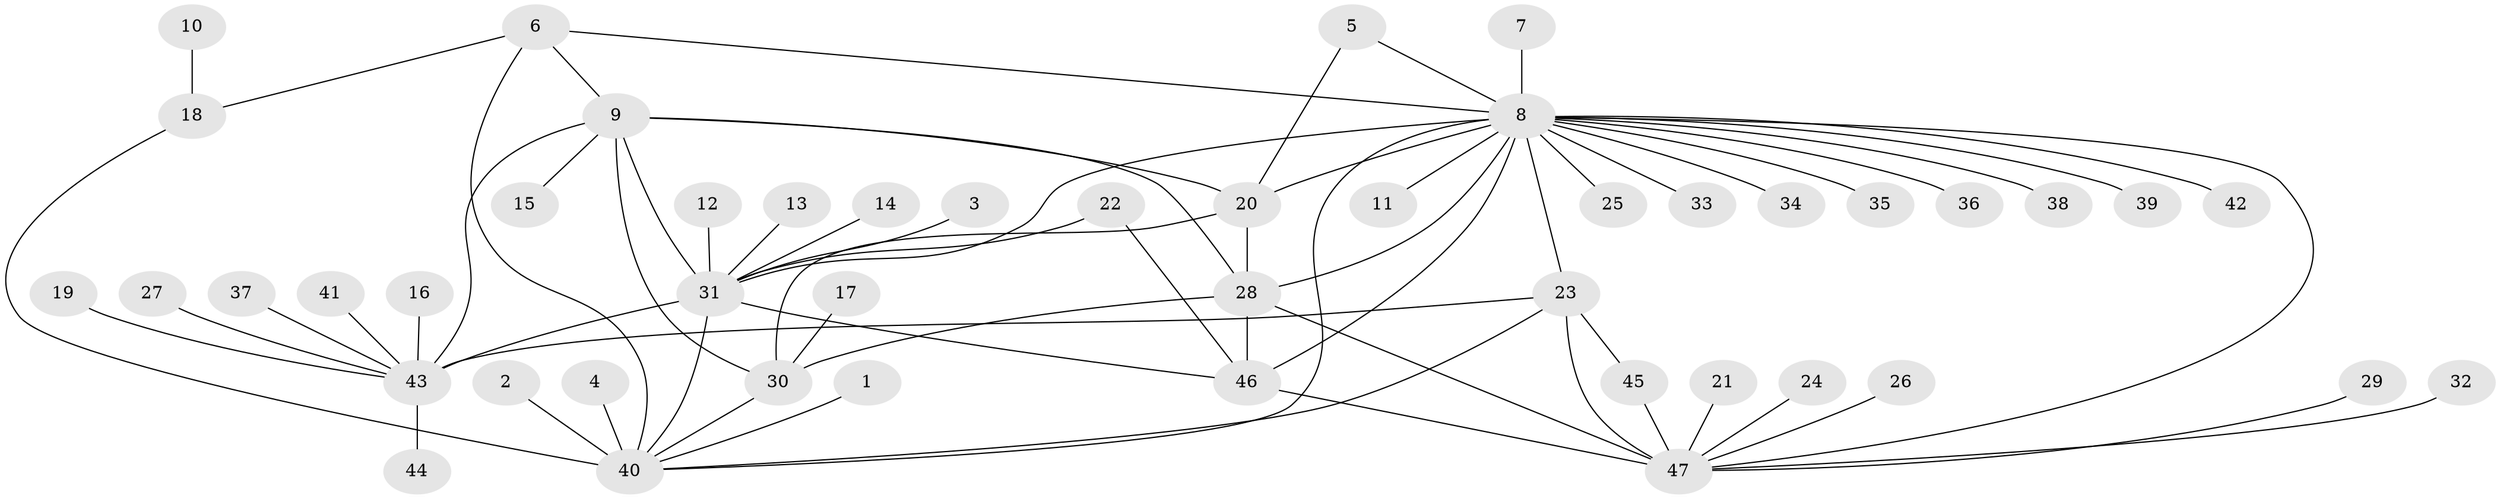 // original degree distribution, {7: 0.0425531914893617, 4: 0.05319148936170213, 10: 0.0425531914893617, 12: 0.010638297872340425, 14: 0.010638297872340425, 5: 0.010638297872340425, 6: 0.0425531914893617, 3: 0.09574468085106383, 8: 0.010638297872340425, 1: 0.574468085106383, 2: 0.10638297872340426}
// Generated by graph-tools (version 1.1) at 2025/50/03/09/25 03:50:36]
// undirected, 47 vertices, 67 edges
graph export_dot {
graph [start="1"]
  node [color=gray90,style=filled];
  1;
  2;
  3;
  4;
  5;
  6;
  7;
  8;
  9;
  10;
  11;
  12;
  13;
  14;
  15;
  16;
  17;
  18;
  19;
  20;
  21;
  22;
  23;
  24;
  25;
  26;
  27;
  28;
  29;
  30;
  31;
  32;
  33;
  34;
  35;
  36;
  37;
  38;
  39;
  40;
  41;
  42;
  43;
  44;
  45;
  46;
  47;
  1 -- 40 [weight=1.0];
  2 -- 40 [weight=1.0];
  3 -- 31 [weight=1.0];
  4 -- 40 [weight=4.0];
  5 -- 8 [weight=1.0];
  5 -- 20 [weight=1.0];
  6 -- 8 [weight=1.0];
  6 -- 9 [weight=1.0];
  6 -- 18 [weight=1.0];
  6 -- 40 [weight=1.0];
  7 -- 8 [weight=1.0];
  8 -- 11 [weight=1.0];
  8 -- 20 [weight=1.0];
  8 -- 23 [weight=1.0];
  8 -- 25 [weight=1.0];
  8 -- 28 [weight=2.0];
  8 -- 31 [weight=1.0];
  8 -- 33 [weight=1.0];
  8 -- 34 [weight=1.0];
  8 -- 35 [weight=1.0];
  8 -- 36 [weight=1.0];
  8 -- 38 [weight=1.0];
  8 -- 39 [weight=1.0];
  8 -- 40 [weight=1.0];
  8 -- 42 [weight=1.0];
  8 -- 46 [weight=2.0];
  8 -- 47 [weight=1.0];
  9 -- 15 [weight=1.0];
  9 -- 20 [weight=1.0];
  9 -- 28 [weight=1.0];
  9 -- 30 [weight=1.0];
  9 -- 31 [weight=2.0];
  9 -- 43 [weight=1.0];
  10 -- 18 [weight=1.0];
  12 -- 31 [weight=1.0];
  13 -- 31 [weight=1.0];
  14 -- 31 [weight=1.0];
  16 -- 43 [weight=1.0];
  17 -- 30 [weight=1.0];
  18 -- 40 [weight=1.0];
  19 -- 43 [weight=1.0];
  20 -- 28 [weight=1.0];
  20 -- 30 [weight=1.0];
  21 -- 47 [weight=1.0];
  22 -- 31 [weight=1.0];
  22 -- 46 [weight=1.0];
  23 -- 40 [weight=1.0];
  23 -- 43 [weight=1.0];
  23 -- 45 [weight=1.0];
  23 -- 47 [weight=2.0];
  24 -- 47 [weight=1.0];
  26 -- 47 [weight=1.0];
  27 -- 43 [weight=1.0];
  28 -- 30 [weight=1.0];
  28 -- 46 [weight=1.0];
  28 -- 47 [weight=1.0];
  29 -- 47 [weight=1.0];
  30 -- 40 [weight=1.0];
  31 -- 40 [weight=1.0];
  31 -- 43 [weight=2.0];
  31 -- 46 [weight=1.0];
  32 -- 47 [weight=1.0];
  37 -- 43 [weight=1.0];
  41 -- 43 [weight=1.0];
  43 -- 44 [weight=1.0];
  45 -- 47 [weight=2.0];
  46 -- 47 [weight=1.0];
}
